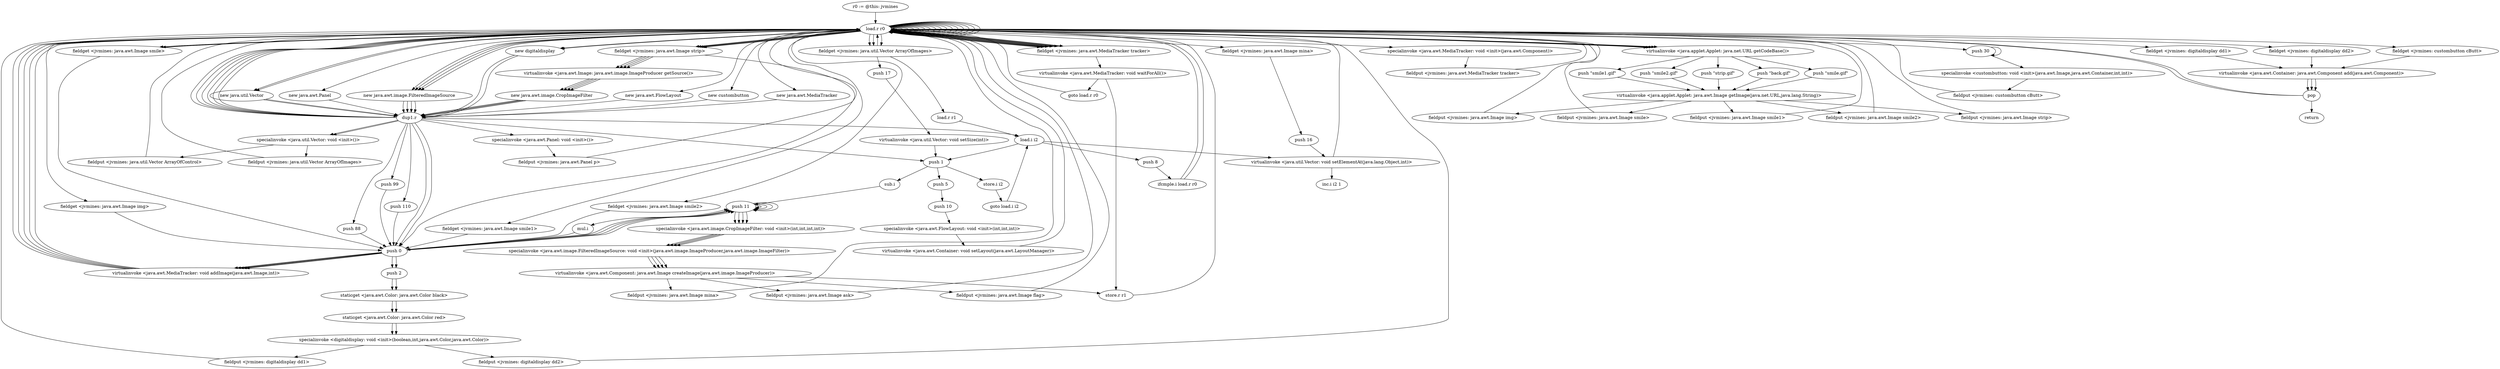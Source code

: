 digraph "" {
    "r0 := @this: jvmines"
    "load.r r0"
    "r0 := @this: jvmines"->"load.r r0";
    "new java.awt.MediaTracker"
    "load.r r0"->"new java.awt.MediaTracker";
    "dup1.r"
    "new java.awt.MediaTracker"->"dup1.r";
    "dup1.r"->"load.r r0";
    "specialinvoke <java.awt.MediaTracker: void <init>(java.awt.Component)>"
    "load.r r0"->"specialinvoke <java.awt.MediaTracker: void <init>(java.awt.Component)>";
    "fieldput <jvmines: java.awt.MediaTracker tracker>"
    "specialinvoke <java.awt.MediaTracker: void <init>(java.awt.Component)>"->"fieldput <jvmines: java.awt.MediaTracker tracker>";
    "fieldput <jvmines: java.awt.MediaTracker tracker>"->"load.r r0";
    "load.r r0"->"load.r r0";
    "load.r r0"->"load.r r0";
    "virtualinvoke <java.applet.Applet: java.net.URL getCodeBase()>"
    "load.r r0"->"virtualinvoke <java.applet.Applet: java.net.URL getCodeBase()>";
    "push \"back.gif\""
    "virtualinvoke <java.applet.Applet: java.net.URL getCodeBase()>"->"push \"back.gif\"";
    "virtualinvoke <java.applet.Applet: java.awt.Image getImage(java.net.URL,java.lang.String)>"
    "push \"back.gif\""->"virtualinvoke <java.applet.Applet: java.awt.Image getImage(java.net.URL,java.lang.String)>";
    "fieldput <jvmines: java.awt.Image img>"
    "virtualinvoke <java.applet.Applet: java.awt.Image getImage(java.net.URL,java.lang.String)>"->"fieldput <jvmines: java.awt.Image img>";
    "fieldput <jvmines: java.awt.Image img>"->"load.r r0";
    "fieldget <jvmines: java.awt.MediaTracker tracker>"
    "load.r r0"->"fieldget <jvmines: java.awt.MediaTracker tracker>";
    "fieldget <jvmines: java.awt.MediaTracker tracker>"->"load.r r0";
    "fieldget <jvmines: java.awt.Image img>"
    "load.r r0"->"fieldget <jvmines: java.awt.Image img>";
    "push 0"
    "fieldget <jvmines: java.awt.Image img>"->"push 0";
    "virtualinvoke <java.awt.MediaTracker: void addImage(java.awt.Image,int)>"
    "push 0"->"virtualinvoke <java.awt.MediaTracker: void addImage(java.awt.Image,int)>";
    "virtualinvoke <java.awt.MediaTracker: void addImage(java.awt.Image,int)>"->"load.r r0";
    "load.r r0"->"load.r r0";
    "load.r r0"->"load.r r0";
    "load.r r0"->"virtualinvoke <java.applet.Applet: java.net.URL getCodeBase()>";
    "push \"smile.gif\""
    "virtualinvoke <java.applet.Applet: java.net.URL getCodeBase()>"->"push \"smile.gif\"";
    "push \"smile.gif\""->"virtualinvoke <java.applet.Applet: java.awt.Image getImage(java.net.URL,java.lang.String)>";
    "fieldput <jvmines: java.awt.Image smile>"
    "virtualinvoke <java.applet.Applet: java.awt.Image getImage(java.net.URL,java.lang.String)>"->"fieldput <jvmines: java.awt.Image smile>";
    "fieldput <jvmines: java.awt.Image smile>"->"load.r r0";
    "load.r r0"->"fieldget <jvmines: java.awt.MediaTracker tracker>";
    "fieldget <jvmines: java.awt.MediaTracker tracker>"->"load.r r0";
    "fieldget <jvmines: java.awt.Image smile>"
    "load.r r0"->"fieldget <jvmines: java.awt.Image smile>";
    "fieldget <jvmines: java.awt.Image smile>"->"push 0";
    "push 0"->"virtualinvoke <java.awt.MediaTracker: void addImage(java.awt.Image,int)>";
    "virtualinvoke <java.awt.MediaTracker: void addImage(java.awt.Image,int)>"->"load.r r0";
    "load.r r0"->"load.r r0";
    "load.r r0"->"load.r r0";
    "load.r r0"->"virtualinvoke <java.applet.Applet: java.net.URL getCodeBase()>";
    "push \"smile1.gif\""
    "virtualinvoke <java.applet.Applet: java.net.URL getCodeBase()>"->"push \"smile1.gif\"";
    "push \"smile1.gif\""->"virtualinvoke <java.applet.Applet: java.awt.Image getImage(java.net.URL,java.lang.String)>";
    "fieldput <jvmines: java.awt.Image smile1>"
    "virtualinvoke <java.applet.Applet: java.awt.Image getImage(java.net.URL,java.lang.String)>"->"fieldput <jvmines: java.awt.Image smile1>";
    "fieldput <jvmines: java.awt.Image smile1>"->"load.r r0";
    "load.r r0"->"fieldget <jvmines: java.awt.MediaTracker tracker>";
    "fieldget <jvmines: java.awt.MediaTracker tracker>"->"load.r r0";
    "fieldget <jvmines: java.awt.Image smile1>"
    "load.r r0"->"fieldget <jvmines: java.awt.Image smile1>";
    "fieldget <jvmines: java.awt.Image smile1>"->"push 0";
    "push 0"->"virtualinvoke <java.awt.MediaTracker: void addImage(java.awt.Image,int)>";
    "virtualinvoke <java.awt.MediaTracker: void addImage(java.awt.Image,int)>"->"load.r r0";
    "load.r r0"->"load.r r0";
    "load.r r0"->"load.r r0";
    "load.r r0"->"virtualinvoke <java.applet.Applet: java.net.URL getCodeBase()>";
    "push \"smile2.gif\""
    "virtualinvoke <java.applet.Applet: java.net.URL getCodeBase()>"->"push \"smile2.gif\"";
    "push \"smile2.gif\""->"virtualinvoke <java.applet.Applet: java.awt.Image getImage(java.net.URL,java.lang.String)>";
    "fieldput <jvmines: java.awt.Image smile2>"
    "virtualinvoke <java.applet.Applet: java.awt.Image getImage(java.net.URL,java.lang.String)>"->"fieldput <jvmines: java.awt.Image smile2>";
    "fieldput <jvmines: java.awt.Image smile2>"->"load.r r0";
    "load.r r0"->"fieldget <jvmines: java.awt.MediaTracker tracker>";
    "fieldget <jvmines: java.awt.MediaTracker tracker>"->"load.r r0";
    "fieldget <jvmines: java.awt.Image smile2>"
    "load.r r0"->"fieldget <jvmines: java.awt.Image smile2>";
    "fieldget <jvmines: java.awt.Image smile2>"->"push 0";
    "push 0"->"virtualinvoke <java.awt.MediaTracker: void addImage(java.awt.Image,int)>";
    "virtualinvoke <java.awt.MediaTracker: void addImage(java.awt.Image,int)>"->"load.r r0";
    "load.r r0"->"load.r r0";
    "load.r r0"->"load.r r0";
    "load.r r0"->"virtualinvoke <java.applet.Applet: java.net.URL getCodeBase()>";
    "push \"strip.gif\""
    "virtualinvoke <java.applet.Applet: java.net.URL getCodeBase()>"->"push \"strip.gif\"";
    "push \"strip.gif\""->"virtualinvoke <java.applet.Applet: java.awt.Image getImage(java.net.URL,java.lang.String)>";
    "fieldput <jvmines: java.awt.Image strip>"
    "virtualinvoke <java.applet.Applet: java.awt.Image getImage(java.net.URL,java.lang.String)>"->"fieldput <jvmines: java.awt.Image strip>";
    "fieldput <jvmines: java.awt.Image strip>"->"load.r r0";
    "load.r r0"->"fieldget <jvmines: java.awt.MediaTracker tracker>";
    "fieldget <jvmines: java.awt.MediaTracker tracker>"->"load.r r0";
    "fieldget <jvmines: java.awt.Image strip>"
    "load.r r0"->"fieldget <jvmines: java.awt.Image strip>";
    "fieldget <jvmines: java.awt.Image strip>"->"push 0";
    "push 0"->"virtualinvoke <java.awt.MediaTracker: void addImage(java.awt.Image,int)>";
    "virtualinvoke <java.awt.MediaTracker: void addImage(java.awt.Image,int)>"->"load.r r0";
    "new java.util.Vector"
    "load.r r0"->"new java.util.Vector";
    "new java.util.Vector"->"dup1.r";
    "specialinvoke <java.util.Vector: void <init>()>"
    "dup1.r"->"specialinvoke <java.util.Vector: void <init>()>";
    "fieldput <jvmines: java.util.Vector ArrayOfControl>"
    "specialinvoke <java.util.Vector: void <init>()>"->"fieldput <jvmines: java.util.Vector ArrayOfControl>";
    "fieldput <jvmines: java.util.Vector ArrayOfControl>"->"load.r r0";
    "load.r r0"->"new java.util.Vector";
    "new java.util.Vector"->"dup1.r";
    "dup1.r"->"specialinvoke <java.util.Vector: void <init>()>";
    "fieldput <jvmines: java.util.Vector ArrayOfImages>"
    "specialinvoke <java.util.Vector: void <init>()>"->"fieldput <jvmines: java.util.Vector ArrayOfImages>";
    "fieldput <jvmines: java.util.Vector ArrayOfImages>"->"load.r r0";
    "new java.awt.Panel"
    "load.r r0"->"new java.awt.Panel";
    "new java.awt.Panel"->"dup1.r";
    "specialinvoke <java.awt.Panel: void <init>()>"
    "dup1.r"->"specialinvoke <java.awt.Panel: void <init>()>";
    "fieldput <jvmines: java.awt.Panel p>"
    "specialinvoke <java.awt.Panel: void <init>()>"->"fieldput <jvmines: java.awt.Panel p>";
    "fieldput <jvmines: java.awt.Panel p>"->"load.r r0";
    "load.r r0"->"fieldget <jvmines: java.awt.MediaTracker tracker>";
    "virtualinvoke <java.awt.MediaTracker: void waitForAll()>"
    "fieldget <jvmines: java.awt.MediaTracker tracker>"->"virtualinvoke <java.awt.MediaTracker: void waitForAll()>";
    "goto load.r r0"
    "virtualinvoke <java.awt.MediaTracker: void waitForAll()>"->"goto load.r r0";
    "goto load.r r0"->"load.r r0";
    "load.r r0"->"load.r r0";
    "new java.awt.image.FilteredImageSource"
    "load.r r0"->"new java.awt.image.FilteredImageSource";
    "new java.awt.image.FilteredImageSource"->"dup1.r";
    "dup1.r"->"load.r r0";
    "load.r r0"->"fieldget <jvmines: java.awt.Image strip>";
    "virtualinvoke <java.awt.Image: java.awt.image.ImageProducer getSource()>"
    "fieldget <jvmines: java.awt.Image strip>"->"virtualinvoke <java.awt.Image: java.awt.image.ImageProducer getSource()>";
    "new java.awt.image.CropImageFilter"
    "virtualinvoke <java.awt.Image: java.awt.image.ImageProducer getSource()>"->"new java.awt.image.CropImageFilter";
    "new java.awt.image.CropImageFilter"->"dup1.r";
    "push 88"
    "dup1.r"->"push 88";
    "push 88"->"push 0";
    "push 11"
    "push 0"->"push 11";
    "push 11"->"push 11";
    "specialinvoke <java.awt.image.CropImageFilter: void <init>(int,int,int,int)>"
    "push 11"->"specialinvoke <java.awt.image.CropImageFilter: void <init>(int,int,int,int)>";
    "specialinvoke <java.awt.image.FilteredImageSource: void <init>(java.awt.image.ImageProducer,java.awt.image.ImageFilter)>"
    "specialinvoke <java.awt.image.CropImageFilter: void <init>(int,int,int,int)>"->"specialinvoke <java.awt.image.FilteredImageSource: void <init>(java.awt.image.ImageProducer,java.awt.image.ImageFilter)>";
    "virtualinvoke <java.awt.Component: java.awt.Image createImage(java.awt.image.ImageProducer)>"
    "specialinvoke <java.awt.image.FilteredImageSource: void <init>(java.awt.image.ImageProducer,java.awt.image.ImageFilter)>"->"virtualinvoke <java.awt.Component: java.awt.Image createImage(java.awt.image.ImageProducer)>";
    "fieldput <jvmines: java.awt.Image mina>"
    "virtualinvoke <java.awt.Component: java.awt.Image createImage(java.awt.image.ImageProducer)>"->"fieldput <jvmines: java.awt.Image mina>";
    "fieldput <jvmines: java.awt.Image mina>"->"load.r r0";
    "load.r r0"->"load.r r0";
    "load.r r0"->"new java.awt.image.FilteredImageSource";
    "new java.awt.image.FilteredImageSource"->"dup1.r";
    "dup1.r"->"load.r r0";
    "load.r r0"->"fieldget <jvmines: java.awt.Image strip>";
    "fieldget <jvmines: java.awt.Image strip>"->"virtualinvoke <java.awt.Image: java.awt.image.ImageProducer getSource()>";
    "virtualinvoke <java.awt.Image: java.awt.image.ImageProducer getSource()>"->"new java.awt.image.CropImageFilter";
    "new java.awt.image.CropImageFilter"->"dup1.r";
    "push 99"
    "dup1.r"->"push 99";
    "push 99"->"push 0";
    "push 0"->"push 11";
    "push 11"->"push 11";
    "push 11"->"specialinvoke <java.awt.image.CropImageFilter: void <init>(int,int,int,int)>";
    "specialinvoke <java.awt.image.CropImageFilter: void <init>(int,int,int,int)>"->"specialinvoke <java.awt.image.FilteredImageSource: void <init>(java.awt.image.ImageProducer,java.awt.image.ImageFilter)>";
    "specialinvoke <java.awt.image.FilteredImageSource: void <init>(java.awt.image.ImageProducer,java.awt.image.ImageFilter)>"->"virtualinvoke <java.awt.Component: java.awt.Image createImage(java.awt.image.ImageProducer)>";
    "fieldput <jvmines: java.awt.Image ask>"
    "virtualinvoke <java.awt.Component: java.awt.Image createImage(java.awt.image.ImageProducer)>"->"fieldput <jvmines: java.awt.Image ask>";
    "fieldput <jvmines: java.awt.Image ask>"->"load.r r0";
    "load.r r0"->"load.r r0";
    "load.r r0"->"new java.awt.image.FilteredImageSource";
    "new java.awt.image.FilteredImageSource"->"dup1.r";
    "dup1.r"->"load.r r0";
    "load.r r0"->"fieldget <jvmines: java.awt.Image strip>";
    "fieldget <jvmines: java.awt.Image strip>"->"virtualinvoke <java.awt.Image: java.awt.image.ImageProducer getSource()>";
    "virtualinvoke <java.awt.Image: java.awt.image.ImageProducer getSource()>"->"new java.awt.image.CropImageFilter";
    "new java.awt.image.CropImageFilter"->"dup1.r";
    "push 110"
    "dup1.r"->"push 110";
    "push 110"->"push 0";
    "push 0"->"push 11";
    "push 11"->"push 11";
    "push 11"->"specialinvoke <java.awt.image.CropImageFilter: void <init>(int,int,int,int)>";
    "specialinvoke <java.awt.image.CropImageFilter: void <init>(int,int,int,int)>"->"specialinvoke <java.awt.image.FilteredImageSource: void <init>(java.awt.image.ImageProducer,java.awt.image.ImageFilter)>";
    "specialinvoke <java.awt.image.FilteredImageSource: void <init>(java.awt.image.ImageProducer,java.awt.image.ImageFilter)>"->"virtualinvoke <java.awt.Component: java.awt.Image createImage(java.awt.image.ImageProducer)>";
    "fieldput <jvmines: java.awt.Image flag>"
    "virtualinvoke <java.awt.Component: java.awt.Image createImage(java.awt.image.ImageProducer)>"->"fieldput <jvmines: java.awt.Image flag>";
    "fieldput <jvmines: java.awt.Image flag>"->"load.r r0";
    "fieldget <jvmines: java.util.Vector ArrayOfImages>"
    "load.r r0"->"fieldget <jvmines: java.util.Vector ArrayOfImages>";
    "push 17"
    "fieldget <jvmines: java.util.Vector ArrayOfImages>"->"push 17";
    "virtualinvoke <java.util.Vector: void setSize(int)>"
    "push 17"->"virtualinvoke <java.util.Vector: void setSize(int)>";
    "push 1"
    "virtualinvoke <java.util.Vector: void setSize(int)>"->"push 1";
    "store.i i2"
    "push 1"->"store.i i2";
    "goto load.i i2"
    "store.i i2"->"goto load.i i2";
    "load.i i2"
    "goto load.i i2"->"load.i i2";
    "push 8"
    "load.i i2"->"push 8";
    "ifcmple.i load.r r0"
    "push 8"->"ifcmple.i load.r r0";
    "ifcmple.i load.r r0"->"load.r r0";
    "load.r r0"->"fieldget <jvmines: java.util.Vector ArrayOfImages>";
    "fieldget <jvmines: java.util.Vector ArrayOfImages>"->"load.r r0";
    "fieldget <jvmines: java.awt.Image mina>"
    "load.r r0"->"fieldget <jvmines: java.awt.Image mina>";
    "push 16"
    "fieldget <jvmines: java.awt.Image mina>"->"push 16";
    "virtualinvoke <java.util.Vector: void setElementAt(java.lang.Object,int)>"
    "push 16"->"virtualinvoke <java.util.Vector: void setElementAt(java.lang.Object,int)>";
    "virtualinvoke <java.util.Vector: void setElementAt(java.lang.Object,int)>"->"load.r r0";
    "new java.awt.FlowLayout"
    "load.r r0"->"new java.awt.FlowLayout";
    "new java.awt.FlowLayout"->"dup1.r";
    "dup1.r"->"push 1";
    "push 5"
    "push 1"->"push 5";
    "push 10"
    "push 5"->"push 10";
    "specialinvoke <java.awt.FlowLayout: void <init>(int,int,int)>"
    "push 10"->"specialinvoke <java.awt.FlowLayout: void <init>(int,int,int)>";
    "virtualinvoke <java.awt.Container: void setLayout(java.awt.LayoutManager)>"
    "specialinvoke <java.awt.FlowLayout: void <init>(int,int,int)>"->"virtualinvoke <java.awt.Container: void setLayout(java.awt.LayoutManager)>";
    "virtualinvoke <java.awt.Container: void setLayout(java.awt.LayoutManager)>"->"load.r r0";
    "new custombutton"
    "load.r r0"->"new custombutton";
    "new custombutton"->"dup1.r";
    "dup1.r"->"load.r r0";
    "load.r r0"->"fieldget <jvmines: java.awt.Image smile>";
    "fieldget <jvmines: java.awt.Image smile>"->"load.r r0";
    "push 30"
    "load.r r0"->"push 30";
    "push 30"->"push 30";
    "specialinvoke <custombutton: void <init>(java.awt.Image,java.awt.Container,int,int)>"
    "push 30"->"specialinvoke <custombutton: void <init>(java.awt.Image,java.awt.Container,int,int)>";
    "fieldput <jvmines: custombutton cButt>"
    "specialinvoke <custombutton: void <init>(java.awt.Image,java.awt.Container,int,int)>"->"fieldput <jvmines: custombutton cButt>";
    "fieldput <jvmines: custombutton cButt>"->"load.r r0";
    "new digitaldisplay"
    "load.r r0"->"new digitaldisplay";
    "new digitaldisplay"->"dup1.r";
    "dup1.r"->"push 0";
    "push 2"
    "push 0"->"push 2";
    "staticget <java.awt.Color: java.awt.Color black>"
    "push 2"->"staticget <java.awt.Color: java.awt.Color black>";
    "staticget <java.awt.Color: java.awt.Color red>"
    "staticget <java.awt.Color: java.awt.Color black>"->"staticget <java.awt.Color: java.awt.Color red>";
    "specialinvoke <digitaldisplay: void <init>(boolean,int,java.awt.Color,java.awt.Color)>"
    "staticget <java.awt.Color: java.awt.Color red>"->"specialinvoke <digitaldisplay: void <init>(boolean,int,java.awt.Color,java.awt.Color)>";
    "fieldput <jvmines: digitaldisplay dd1>"
    "specialinvoke <digitaldisplay: void <init>(boolean,int,java.awt.Color,java.awt.Color)>"->"fieldput <jvmines: digitaldisplay dd1>";
    "fieldput <jvmines: digitaldisplay dd1>"->"load.r r0";
    "load.r r0"->"new digitaldisplay";
    "new digitaldisplay"->"dup1.r";
    "dup1.r"->"push 0";
    "push 0"->"push 2";
    "push 2"->"staticget <java.awt.Color: java.awt.Color black>";
    "staticget <java.awt.Color: java.awt.Color black>"->"staticget <java.awt.Color: java.awt.Color red>";
    "staticget <java.awt.Color: java.awt.Color red>"->"specialinvoke <digitaldisplay: void <init>(boolean,int,java.awt.Color,java.awt.Color)>";
    "fieldput <jvmines: digitaldisplay dd2>"
    "specialinvoke <digitaldisplay: void <init>(boolean,int,java.awt.Color,java.awt.Color)>"->"fieldput <jvmines: digitaldisplay dd2>";
    "fieldput <jvmines: digitaldisplay dd2>"->"load.r r0";
    "load.r r0"->"load.r r0";
    "fieldget <jvmines: digitaldisplay dd2>"
    "load.r r0"->"fieldget <jvmines: digitaldisplay dd2>";
    "virtualinvoke <java.awt.Container: java.awt.Component add(java.awt.Component)>"
    "fieldget <jvmines: digitaldisplay dd2>"->"virtualinvoke <java.awt.Container: java.awt.Component add(java.awt.Component)>";
    "pop"
    "virtualinvoke <java.awt.Container: java.awt.Component add(java.awt.Component)>"->"pop";
    "pop"->"load.r r0";
    "load.r r0"->"load.r r0";
    "fieldget <jvmines: custombutton cButt>"
    "load.r r0"->"fieldget <jvmines: custombutton cButt>";
    "fieldget <jvmines: custombutton cButt>"->"virtualinvoke <java.awt.Container: java.awt.Component add(java.awt.Component)>";
    "virtualinvoke <java.awt.Container: java.awt.Component add(java.awt.Component)>"->"pop";
    "pop"->"load.r r0";
    "load.r r0"->"load.r r0";
    "fieldget <jvmines: digitaldisplay dd1>"
    "load.r r0"->"fieldget <jvmines: digitaldisplay dd1>";
    "fieldget <jvmines: digitaldisplay dd1>"->"virtualinvoke <java.awt.Container: java.awt.Component add(java.awt.Component)>";
    "virtualinvoke <java.awt.Container: java.awt.Component add(java.awt.Component)>"->"pop";
    "return"
    "pop"->"return";
    "ifcmple.i load.r r0"->"load.r r0";
    "load.r r0"->"new java.awt.image.FilteredImageSource";
    "new java.awt.image.FilteredImageSource"->"dup1.r";
    "dup1.r"->"load.r r0";
    "load.r r0"->"fieldget <jvmines: java.awt.Image strip>";
    "fieldget <jvmines: java.awt.Image strip>"->"virtualinvoke <java.awt.Image: java.awt.image.ImageProducer getSource()>";
    "virtualinvoke <java.awt.Image: java.awt.image.ImageProducer getSource()>"->"new java.awt.image.CropImageFilter";
    "new java.awt.image.CropImageFilter"->"dup1.r";
    "dup1.r"->"load.i i2";
    "load.i i2"->"push 1";
    "sub.i"
    "push 1"->"sub.i";
    "sub.i"->"push 11";
    "mul.i"
    "push 11"->"mul.i";
    "mul.i"->"push 0";
    "push 0"->"push 11";
    "push 11"->"push 11";
    "push 11"->"specialinvoke <java.awt.image.CropImageFilter: void <init>(int,int,int,int)>";
    "specialinvoke <java.awt.image.CropImageFilter: void <init>(int,int,int,int)>"->"specialinvoke <java.awt.image.FilteredImageSource: void <init>(java.awt.image.ImageProducer,java.awt.image.ImageFilter)>";
    "specialinvoke <java.awt.image.FilteredImageSource: void <init>(java.awt.image.ImageProducer,java.awt.image.ImageFilter)>"->"virtualinvoke <java.awt.Component: java.awt.Image createImage(java.awt.image.ImageProducer)>";
    "store.r r1"
    "virtualinvoke <java.awt.Component: java.awt.Image createImage(java.awt.image.ImageProducer)>"->"store.r r1";
    "store.r r1"->"load.r r0";
    "load.r r0"->"fieldget <jvmines: java.util.Vector ArrayOfImages>";
    "load.r r1"
    "fieldget <jvmines: java.util.Vector ArrayOfImages>"->"load.r r1";
    "load.r r1"->"load.i i2";
    "load.i i2"->"virtualinvoke <java.util.Vector: void setElementAt(java.lang.Object,int)>";
    "inc.i i2 1"
    "virtualinvoke <java.util.Vector: void setElementAt(java.lang.Object,int)>"->"inc.i i2 1";
    "virtualinvoke <java.awt.MediaTracker: void waitForAll()>"->"store.r r1";
}
